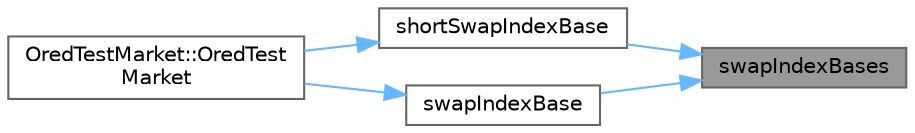 digraph "swapIndexBases"
{
 // INTERACTIVE_SVG=YES
 // LATEX_PDF_SIZE
  bgcolor="transparent";
  edge [fontname=Helvetica,fontsize=10,labelfontname=Helvetica,labelfontsize=10];
  node [fontname=Helvetica,fontsize=10,shape=box,height=0.2,width=0.4];
  rankdir="RL";
  Node1 [label="swapIndexBases",height=0.2,width=0.4,color="gray40", fillcolor="grey60", style="filled", fontcolor="black",tooltip=" "];
  Node1 -> Node2 [dir="back",color="steelblue1",style="solid"];
  Node2 [label="shortSwapIndexBase",height=0.2,width=0.4,color="grey40", fillcolor="white", style="filled",URL="$classore_1_1data_1_1_market_impl.html#a0dd15d7307d3eabe0b1d9012e64cd3aa",tooltip=" "];
  Node2 -> Node3 [dir="back",color="steelblue1",style="solid"];
  Node3 [label="OredTestMarket::OredTest\lMarket",height=0.2,width=0.4,color="grey40", fillcolor="white", style="filled",URL="$class_ored_test_market.html#ab19dad4599472bbfab0270154f542504",tooltip=" "];
  Node1 -> Node4 [dir="back",color="steelblue1",style="solid"];
  Node4 [label="swapIndexBase",height=0.2,width=0.4,color="grey40", fillcolor="white", style="filled",URL="$classore_1_1data_1_1_market_impl.html#a1177363d3c16f7c943b873d8ebd14f4d",tooltip=" "];
  Node4 -> Node3 [dir="back",color="steelblue1",style="solid"];
}

